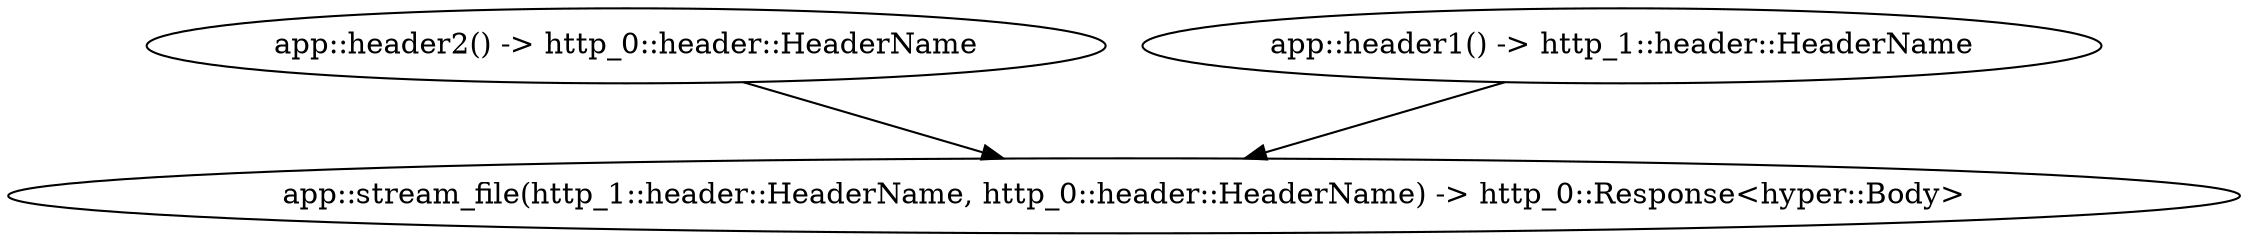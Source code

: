 digraph "/home" {
    0 [ label = "app::stream_file(http_1::header::HeaderName, http_0::header::HeaderName) -> http_0::Response<hyper::Body>"]
    1 [ label = "app::header2() -> http_0::header::HeaderName"]
    2 [ label = "app::header1() -> http_1::header::HeaderName"]
    1 -> 0 [ ]
    2 -> 0 [ ]
}
digraph app_state {
    0 [ label = "crate::ApplicationState() -> crate::ApplicationState"]
}